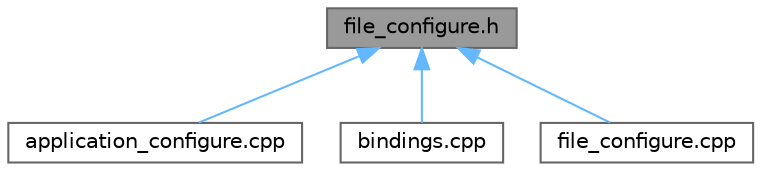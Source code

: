 digraph "file_configure.h"
{
 // LATEX_PDF_SIZE
  bgcolor="transparent";
  edge [fontname=Helvetica,fontsize=10,labelfontname=Helvetica,labelfontsize=10];
  node [fontname=Helvetica,fontsize=10,shape=box,height=0.2,width=0.4];
  Node1 [id="Node000001",label="file_configure.h",height=0.2,width=0.4,color="gray40", fillcolor="grey60", style="filled", fontcolor="black",tooltip=" "];
  Node1 -> Node2 [id="edge4_Node000001_Node000002",dir="back",color="steelblue1",style="solid",tooltip=" "];
  Node2 [id="Node000002",label="application_configure.cpp",height=0.2,width=0.4,color="grey40", fillcolor="white", style="filled",URL="$db/d4f/application__configure_8cpp.html",tooltip=" "];
  Node1 -> Node3 [id="edge5_Node000001_Node000003",dir="back",color="steelblue1",style="solid",tooltip=" "];
  Node3 [id="Node000003",label="bindings.cpp",height=0.2,width=0.4,color="grey40", fillcolor="white", style="filled",URL="$dd/d3e/bindings_8cpp.html",tooltip=" "];
  Node1 -> Node4 [id="edge6_Node000001_Node000004",dir="back",color="steelblue1",style="solid",tooltip=" "];
  Node4 [id="Node000004",label="file_configure.cpp",height=0.2,width=0.4,color="grey40", fillcolor="white", style="filled",URL="$df/de2/file__configure_8cpp.html",tooltip=" "];
}

